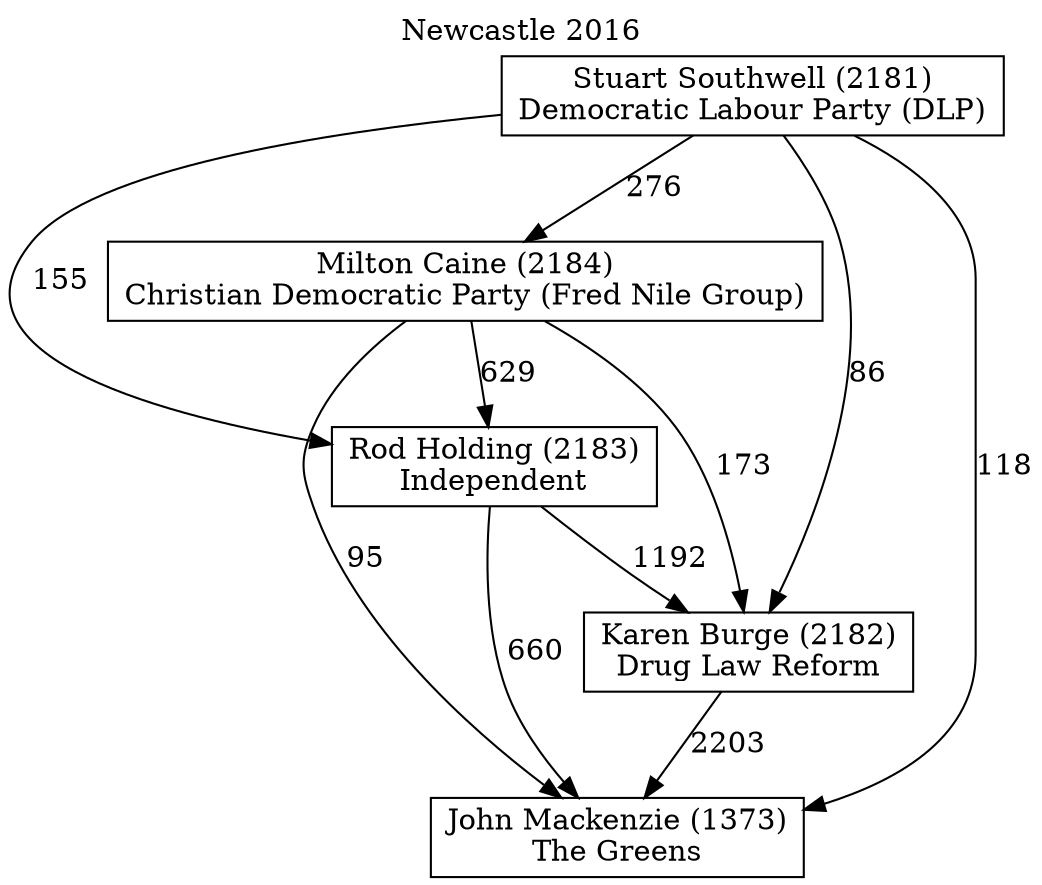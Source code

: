 // House preference flow
digraph "John Mackenzie (1373)_Newcastle_2016" {
	graph [label="Newcastle 2016" labelloc=t mclimit=10]
	node [shape=box]
	"John Mackenzie (1373)" [label="John Mackenzie (1373)
The Greens"]
	"Karen Burge (2182)" [label="Karen Burge (2182)
Drug Law Reform"]
	"Milton Caine (2184)" [label="Milton Caine (2184)
Christian Democratic Party (Fred Nile Group)"]
	"Rod Holding (2183)" [label="Rod Holding (2183)
Independent"]
	"Stuart Southwell (2181)" [label="Stuart Southwell (2181)
Democratic Labour Party (DLP)"]
	"Karen Burge (2182)" -> "John Mackenzie (1373)" [label=2203]
	"Milton Caine (2184)" -> "John Mackenzie (1373)" [label=95]
	"Milton Caine (2184)" -> "Karen Burge (2182)" [label=173]
	"Milton Caine (2184)" -> "Rod Holding (2183)" [label=629]
	"Rod Holding (2183)" -> "John Mackenzie (1373)" [label=660]
	"Rod Holding (2183)" -> "Karen Burge (2182)" [label=1192]
	"Stuart Southwell (2181)" -> "John Mackenzie (1373)" [label=118]
	"Stuart Southwell (2181)" -> "Karen Burge (2182)" [label=86]
	"Stuart Southwell (2181)" -> "Milton Caine (2184)" [label=276]
	"Stuart Southwell (2181)" -> "Rod Holding (2183)" [label=155]
}
